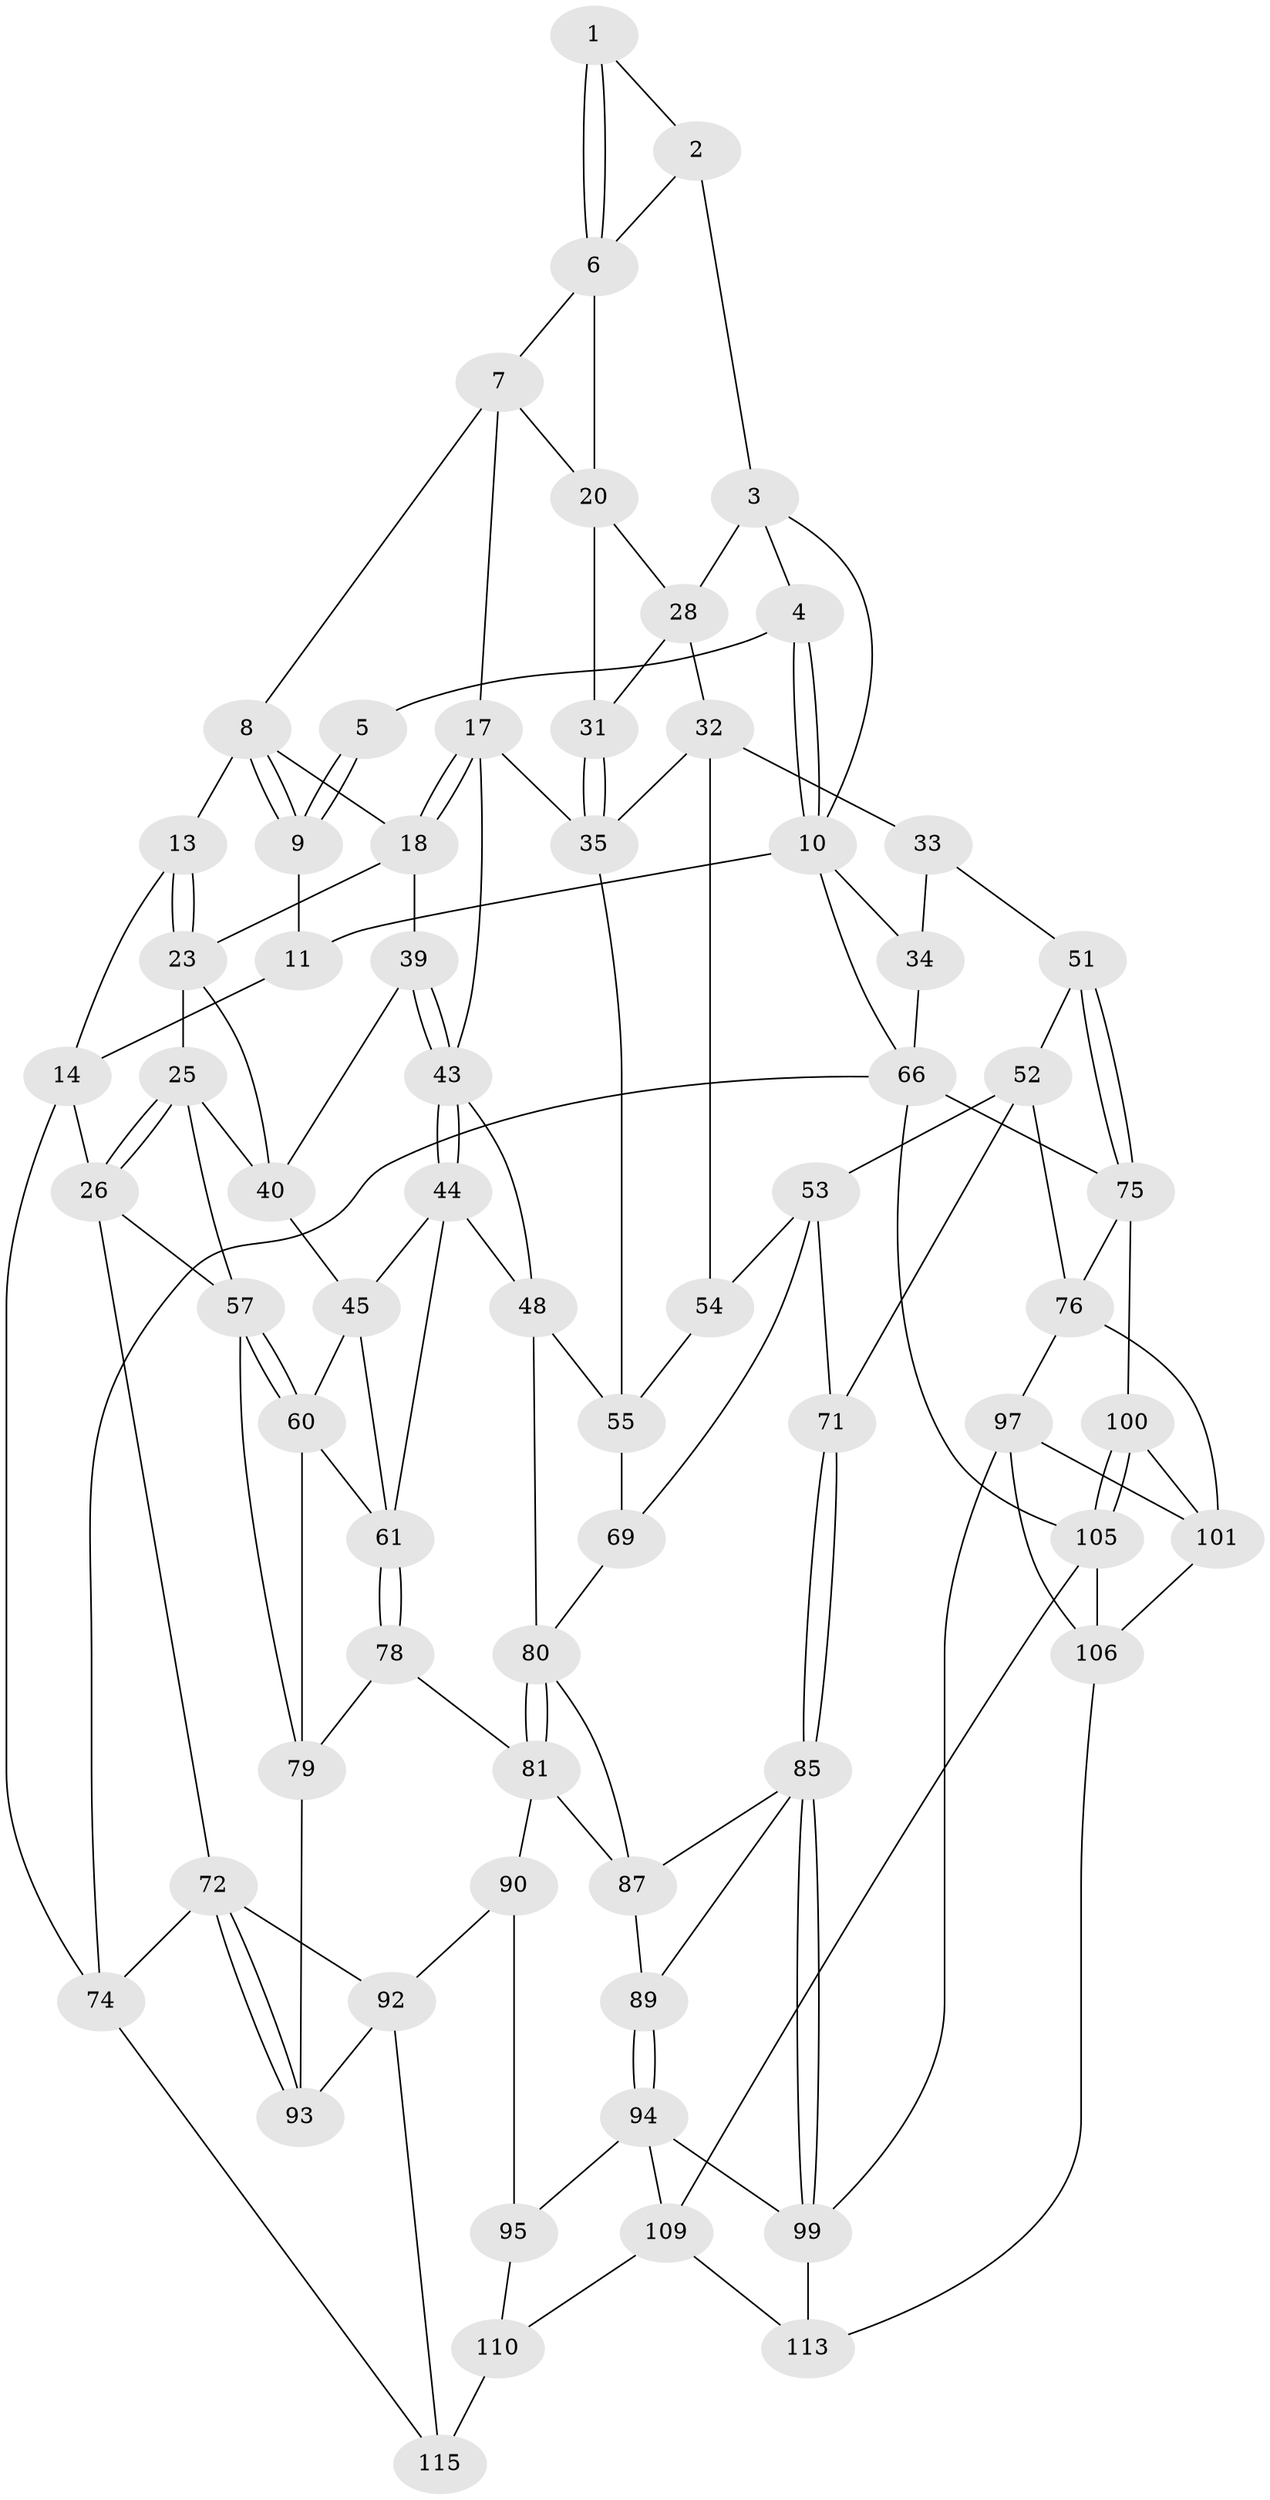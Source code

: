 // Generated by graph-tools (version 1.1) at 2025/24/03/03/25 07:24:31]
// undirected, 68 vertices, 143 edges
graph export_dot {
graph [start="1"]
  node [color=gray90,style=filled];
  1 [pos="+0.6721295557349188+0.02824740621986437"];
  2 [pos="+0.7153508588458745+0.07268876438372689"];
  3 [pos="+0.7445417845310971+0.08888747361785579",super="+27"];
  4 [pos="+1+0"];
  5 [pos="+0.6409290680480214+0"];
  6 [pos="+0.5905385802143788+0.0788746736648665",super="+15"];
  7 [pos="+0.45019869264373946+0",super="+16"];
  8 [pos="+0.3781072630661346+0",super="+12"];
  9 [pos="+0.3780346491340675+0"];
  10 [pos="+1+0",super="+29"];
  11 [pos="+0.1412681821860947+0"];
  13 [pos="+0.08483733038898024+0.07713555929699861"];
  14 [pos="+0.07787514607954024+0.0735903650881221",super="+22"];
  17 [pos="+0.476247395002815+0.2989506148131654",super="+37"];
  18 [pos="+0.3268875384917239+0.25005863299708503",super="+19"];
  20 [pos="+0.60992560758859+0.1577288004879668",super="+21"];
  23 [pos="+0.16295408788672283+0.2152392769150723",super="+24"];
  25 [pos="+0.008350135829612028+0.3082686414604545",super="+42"];
  26 [pos="+0+0.25831173412562897",super="+59"];
  28 [pos="+0.7613553413573331+0.14614135420092664",super="+30"];
  31 [pos="+0.6630642107585029+0.23235018273396107"];
  32 [pos="+0.8882145542409815+0.2719711030133328",super="+38"];
  33 [pos="+0.8974637757579798+0.2698388779175504",super="+50"];
  34 [pos="+1+0.17629207478253667",super="+65"];
  35 [pos="+0.6777344637396429+0.3007699453381186",super="+36"];
  39 [pos="+0.2706064416226062+0.3420491851578309"];
  40 [pos="+0.19051017737153347+0.3447883117427273",super="+41"];
  43 [pos="+0.27201128657958756+0.38352201869730856",super="+47"];
  44 [pos="+0.23629190573183523+0.4303414123997072",super="+49"];
  45 [pos="+0.2182752759966516+0.4355928564249355",super="+46"];
  48 [pos="+0.3570195245653097+0.5118069169081051",super="+56"];
  51 [pos="+0.8506438980068833+0.5029479969786294"];
  52 [pos="+0.839012376865743+0.4924177551188675",super="+70"];
  53 [pos="+0.8208361509741652+0.468949532976768",super="+68"];
  54 [pos="+0.7977491900418979+0.4102330494480836"];
  55 [pos="+0.5235897495551027+0.4381960369921456",super="+63"];
  57 [pos="+0.08809165784646113+0.5568995218107535",super="+58"];
  60 [pos="+0.15691672820319053+0.5305773818277795",super="+64"];
  61 [pos="+0.2820457913269897+0.5464503865546024",super="+62"];
  66 [pos="+1+1",super="+67"];
  69 [pos="+0.5786080298214034+0.5121471136013549"];
  71 [pos="+0.7419367647987233+0.6351864327955493"];
  72 [pos="+0+1",super="+73"];
  74 [pos="+0+1"];
  75 [pos="+0.8668328982883512+0.6396392854395907",super="+77"];
  76 [pos="+0.780058447497315+0.654350979142501",super="+96"];
  78 [pos="+0.27641730081508464+0.630931670771037"];
  79 [pos="+0.21809118104143801+0.6541947497695016",super="+83"];
  80 [pos="+0.38648083191999044+0.6397504900039854",super="+84"];
  81 [pos="+0.3863520280895511+0.6410238523721822",super="+82"];
  85 [pos="+0.626859815943904+0.7455102185433264",super="+86"];
  87 [pos="+0.5680053792983262+0.5653311797073616",super="+88"];
  89 [pos="+0.5006391124713501+0.7142518684849976"];
  90 [pos="+0.33405665988084554+0.7209371699676876",super="+91"];
  92 [pos="+0.1622785781965955+0.760360882814983",super="+114"];
  93 [pos="+0.14710926923798714+0.7510307085374274"];
  94 [pos="+0.4492842477420511+0.7864604860043447",super="+103"];
  95 [pos="+0.4311731962916309+0.7844903944342954",super="+107"];
  97 [pos="+0.7685209639138394+0.7774799558467597",super="+98"];
  99 [pos="+0.636298914425891+0.7671531031370636",super="+102"];
  100 [pos="+0.9456762007649615+0.7431629971181695"];
  101 [pos="+0.9375916569160537+0.7467416678837492",super="+104"];
  105 [pos="+0.9061501337611604+0.9369282922330756",super="+108"];
  106 [pos="+0.833488933660968+0.866473582144566",super="+112"];
  109 [pos="+0.4946372510742049+1",super="+117"];
  110 [pos="+0.4391905387113345+1",super="+111"];
  113 [pos="+0.677275936722094+1"];
  115 [pos="+0.19917444794211472+0.9086193897921706",super="+116"];
  1 -- 2;
  1 -- 6;
  1 -- 6;
  2 -- 3;
  2 -- 6;
  3 -- 4;
  3 -- 10;
  3 -- 28;
  4 -- 5;
  4 -- 10;
  4 -- 10;
  5 -- 9;
  5 -- 9;
  6 -- 7;
  6 -- 20;
  7 -- 8;
  7 -- 17;
  7 -- 20;
  8 -- 9;
  8 -- 9;
  8 -- 13;
  8 -- 18;
  9 -- 11;
  10 -- 11;
  10 -- 66;
  10 -- 34;
  11 -- 14 [weight=2];
  13 -- 14;
  13 -- 23;
  13 -- 23;
  14 -- 26;
  14 -- 74;
  17 -- 18;
  17 -- 18;
  17 -- 35;
  17 -- 43;
  18 -- 39;
  18 -- 23;
  20 -- 28;
  20 -- 31;
  23 -- 40;
  23 -- 25;
  25 -- 26;
  25 -- 26;
  25 -- 40;
  25 -- 57;
  26 -- 72;
  26 -- 57;
  28 -- 32;
  28 -- 31;
  31 -- 35;
  31 -- 35;
  32 -- 33;
  32 -- 35;
  32 -- 54;
  33 -- 34 [weight=2];
  33 -- 51;
  34 -- 66;
  35 -- 55;
  39 -- 40;
  39 -- 43;
  39 -- 43;
  40 -- 45;
  43 -- 44;
  43 -- 44;
  43 -- 48;
  44 -- 45;
  44 -- 48;
  44 -- 61;
  45 -- 61;
  45 -- 60;
  48 -- 80;
  48 -- 55;
  51 -- 52;
  51 -- 75;
  51 -- 75;
  52 -- 53;
  52 -- 71;
  52 -- 76;
  53 -- 54;
  53 -- 69;
  53 -- 71;
  54 -- 55;
  55 -- 69;
  57 -- 60;
  57 -- 60;
  57 -- 79;
  60 -- 79;
  60 -- 61;
  61 -- 78;
  61 -- 78;
  66 -- 74;
  66 -- 105;
  66 -- 75;
  69 -- 80;
  71 -- 85;
  71 -- 85;
  72 -- 93;
  72 -- 93;
  72 -- 74;
  72 -- 92;
  74 -- 115;
  75 -- 76;
  75 -- 100;
  76 -- 97;
  76 -- 101;
  78 -- 79;
  78 -- 81;
  79 -- 93;
  80 -- 81;
  80 -- 81;
  80 -- 87;
  81 -- 87;
  81 -- 90;
  85 -- 99;
  85 -- 99;
  85 -- 89;
  85 -- 87;
  87 -- 89;
  89 -- 94;
  89 -- 94;
  90 -- 95 [weight=2];
  90 -- 92;
  92 -- 93;
  92 -- 115;
  94 -- 95;
  94 -- 109;
  94 -- 99;
  95 -- 110;
  97 -- 99;
  97 -- 106;
  97 -- 101;
  99 -- 113;
  100 -- 101;
  100 -- 105;
  100 -- 105;
  101 -- 106;
  105 -- 106;
  105 -- 109;
  106 -- 113;
  109 -- 110;
  109 -- 113;
  110 -- 115 [weight=2];
}
